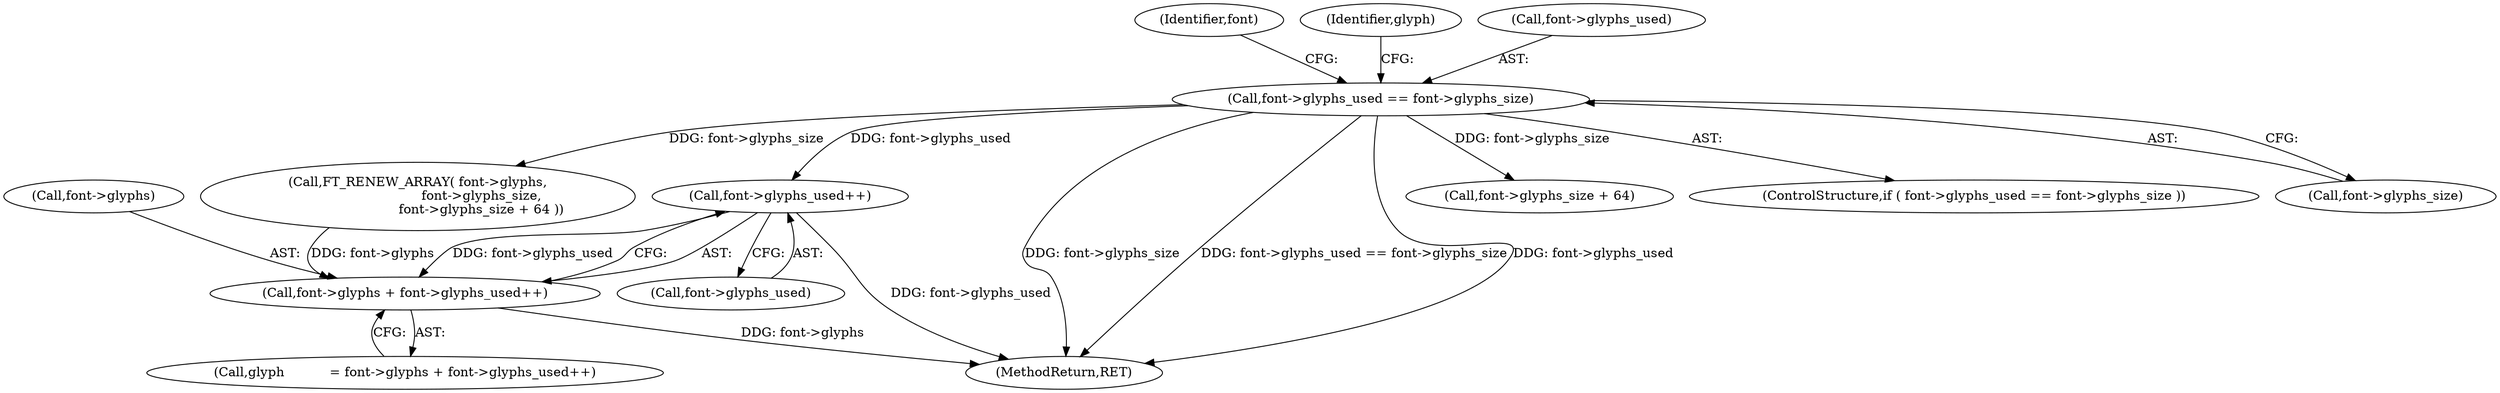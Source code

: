 digraph "0_savannah_07bdb6e289c7954e2a533039dc93c1c136099d2d@pointer" {
"1000672" [label="(Call,font->glyphs_used++)"];
"1000639" [label="(Call,font->glyphs_used == font->glyphs_size)"];
"1000668" [label="(Call,font->glyphs + font->glyphs_used++)"];
"1000666" [label="(Call,glyph           = font->glyphs + font->glyphs_used++)"];
"1000639" [label="(Call,font->glyphs_used == font->glyphs_size)"];
"1000650" [label="(Identifier,font)"];
"1000667" [label="(Identifier,glyph)"];
"1000669" [label="(Call,font->glyphs)"];
"1000672" [label="(Call,font->glyphs_used++)"];
"1000655" [label="(Call,font->glyphs_size + 64)"];
"1000638" [label="(ControlStructure,if ( font->glyphs_used == font->glyphs_size ))"];
"1000668" [label="(Call,font->glyphs + font->glyphs_used++)"];
"1001568" [label="(MethodReturn,RET)"];
"1000640" [label="(Call,font->glyphs_used)"];
"1000673" [label="(Call,font->glyphs_used)"];
"1000643" [label="(Call,font->glyphs_size)"];
"1000648" [label="(Call,FT_RENEW_ARRAY( font->glyphs,\n                               font->glyphs_size,\n                               font->glyphs_size + 64 ))"];
"1000672" -> "1000668"  [label="AST: "];
"1000672" -> "1000673"  [label="CFG: "];
"1000673" -> "1000672"  [label="AST: "];
"1000668" -> "1000672"  [label="CFG: "];
"1000672" -> "1001568"  [label="DDG: font->glyphs_used"];
"1000672" -> "1000668"  [label="DDG: font->glyphs_used"];
"1000639" -> "1000672"  [label="DDG: font->glyphs_used"];
"1000639" -> "1000638"  [label="AST: "];
"1000639" -> "1000643"  [label="CFG: "];
"1000640" -> "1000639"  [label="AST: "];
"1000643" -> "1000639"  [label="AST: "];
"1000650" -> "1000639"  [label="CFG: "];
"1000667" -> "1000639"  [label="CFG: "];
"1000639" -> "1001568"  [label="DDG: font->glyphs_size"];
"1000639" -> "1001568"  [label="DDG: font->glyphs_used == font->glyphs_size"];
"1000639" -> "1001568"  [label="DDG: font->glyphs_used"];
"1000639" -> "1000648"  [label="DDG: font->glyphs_size"];
"1000639" -> "1000655"  [label="DDG: font->glyphs_size"];
"1000668" -> "1000666"  [label="AST: "];
"1000669" -> "1000668"  [label="AST: "];
"1000666" -> "1000668"  [label="CFG: "];
"1000668" -> "1001568"  [label="DDG: font->glyphs"];
"1000648" -> "1000668"  [label="DDG: font->glyphs"];
}
